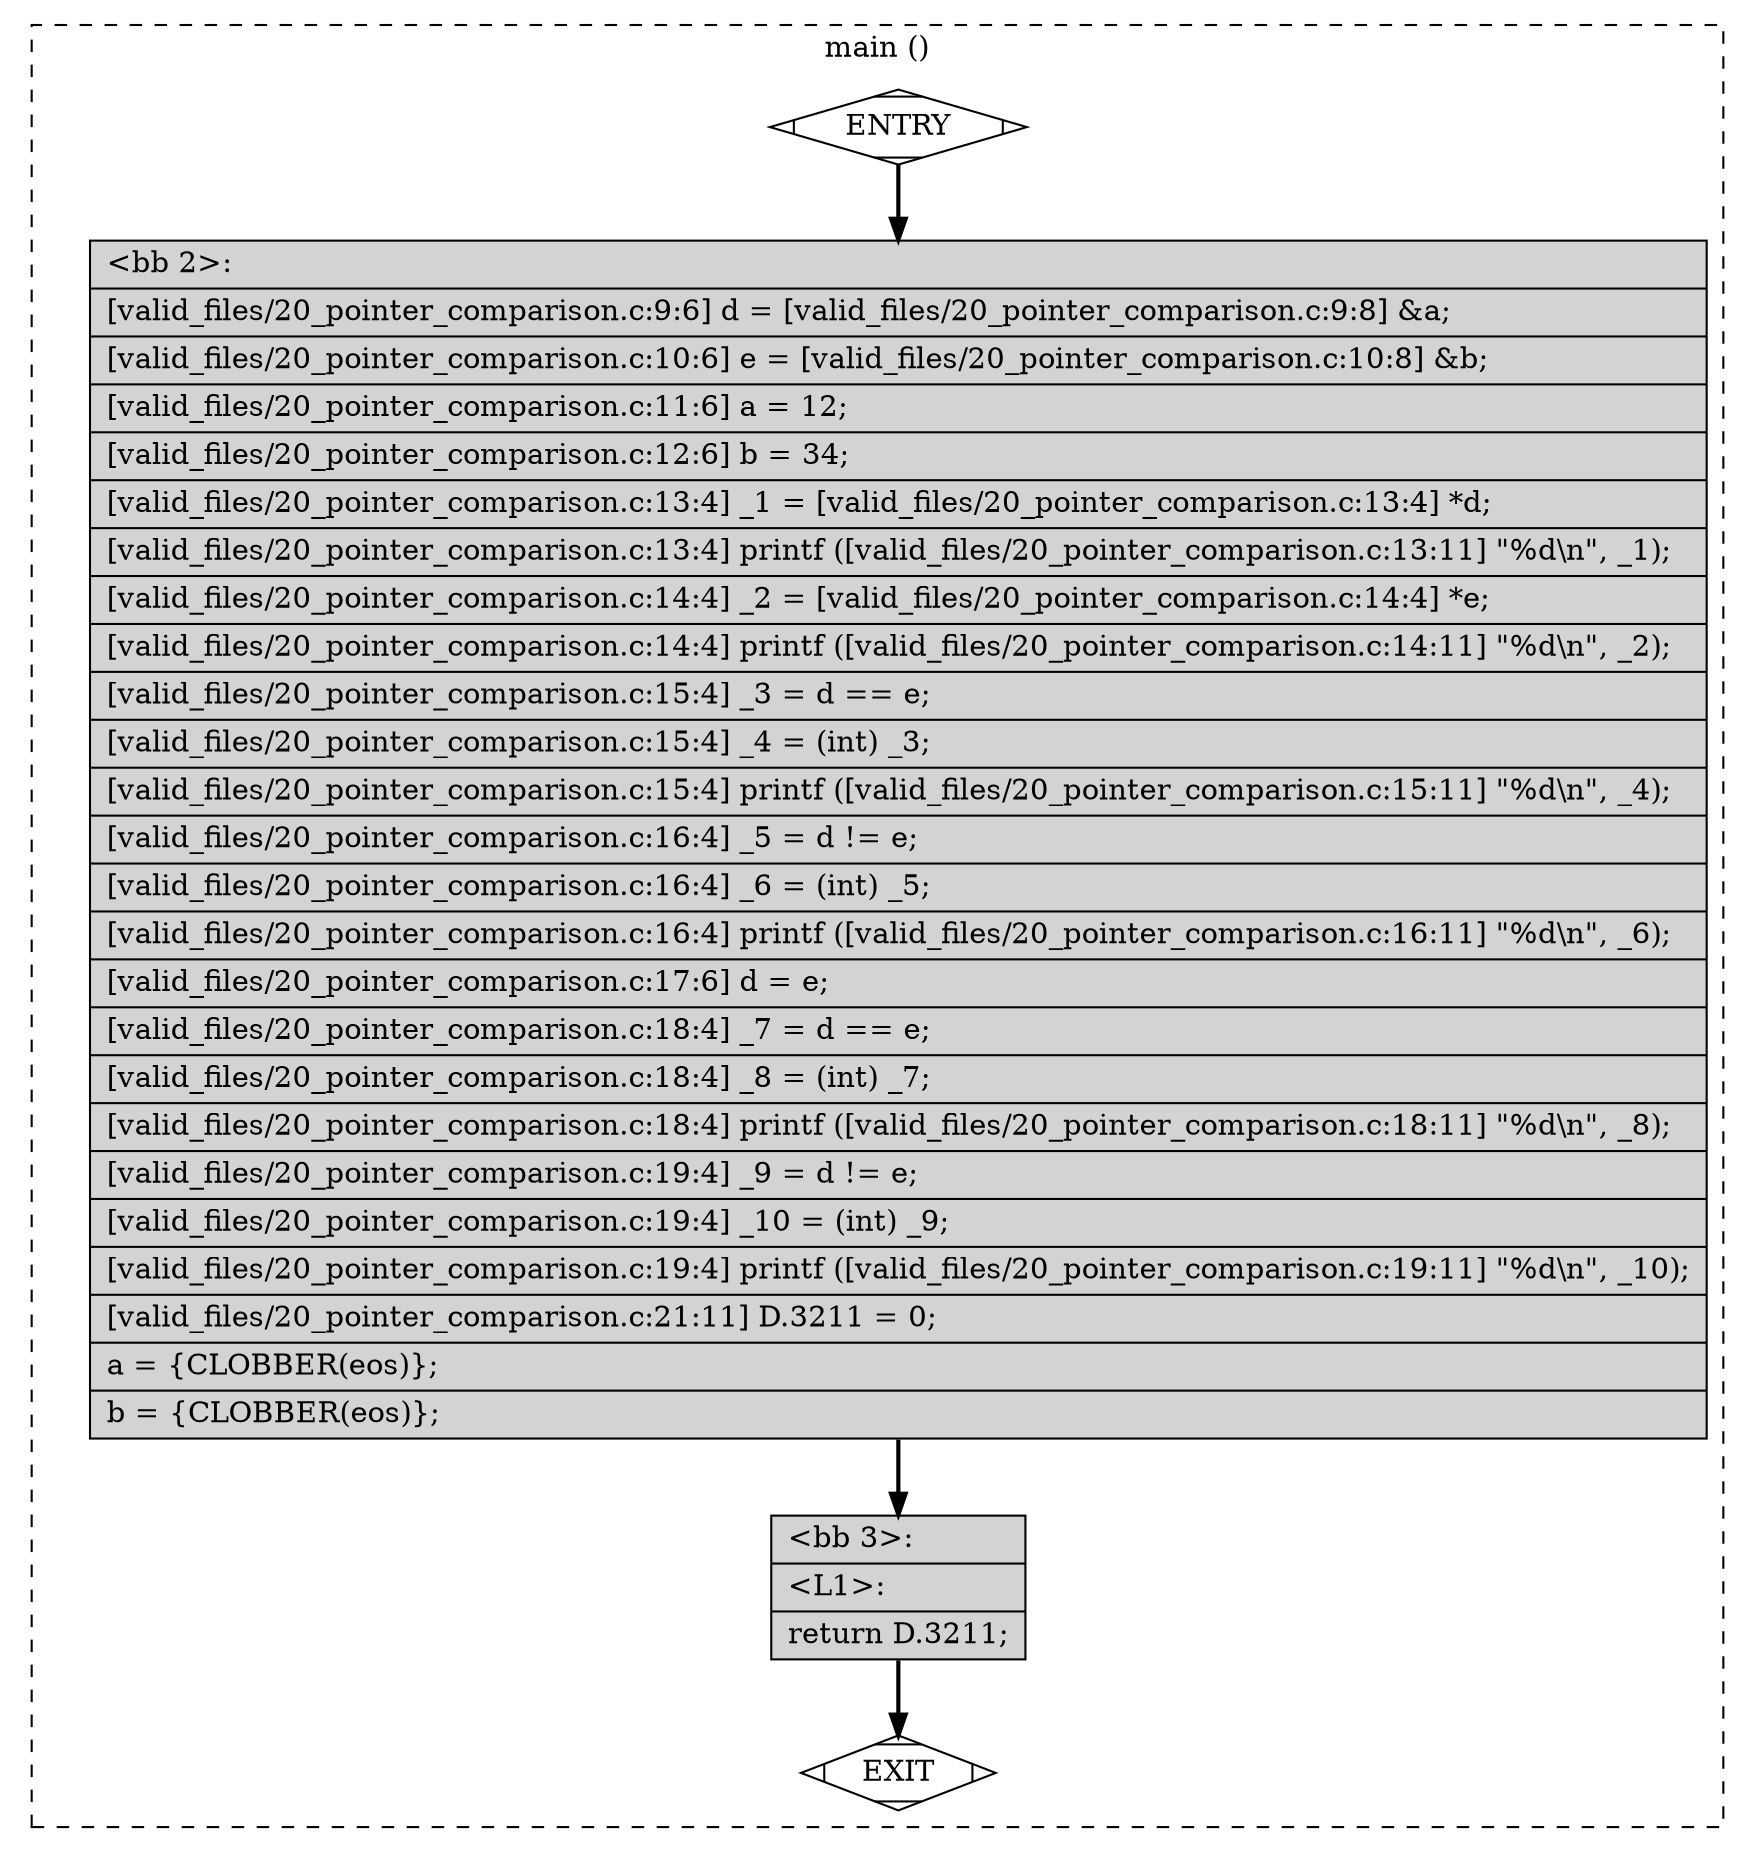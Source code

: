 digraph "a-20_pointer_comparison.c.015t.cfg" {
overlap=false;
subgraph "cluster_main" {
	style="dashed";
	color="black";
	label="main ()";
	fn_0_basic_block_0 [shape=Mdiamond,style=filled,fillcolor=white,label="ENTRY"];

	fn_0_basic_block_1 [shape=Mdiamond,style=filled,fillcolor=white,label="EXIT"];

	fn_0_basic_block_2 [shape=record,style=filled,fillcolor=lightgrey,label="{\<bb\ 2\>:\l\
|[valid_files/20_pointer_comparison.c:9:6]\ d\ =\ [valid_files/20_pointer_comparison.c:9:8]\ &a;\l\
|[valid_files/20_pointer_comparison.c:10:6]\ e\ =\ [valid_files/20_pointer_comparison.c:10:8]\ &b;\l\
|[valid_files/20_pointer_comparison.c:11:6]\ a\ =\ 12;\l\
|[valid_files/20_pointer_comparison.c:12:6]\ b\ =\ 34;\l\
|[valid_files/20_pointer_comparison.c:13:4]\ _1\ =\ [valid_files/20_pointer_comparison.c:13:4]\ *d;\l\
|[valid_files/20_pointer_comparison.c:13:4]\ printf\ ([valid_files/20_pointer_comparison.c:13:11]\ \"%d\\n\",\ _1);\l\
|[valid_files/20_pointer_comparison.c:14:4]\ _2\ =\ [valid_files/20_pointer_comparison.c:14:4]\ *e;\l\
|[valid_files/20_pointer_comparison.c:14:4]\ printf\ ([valid_files/20_pointer_comparison.c:14:11]\ \"%d\\n\",\ _2);\l\
|[valid_files/20_pointer_comparison.c:15:4]\ _3\ =\ d\ ==\ e;\l\
|[valid_files/20_pointer_comparison.c:15:4]\ _4\ =\ (int)\ _3;\l\
|[valid_files/20_pointer_comparison.c:15:4]\ printf\ ([valid_files/20_pointer_comparison.c:15:11]\ \"%d\\n\",\ _4);\l\
|[valid_files/20_pointer_comparison.c:16:4]\ _5\ =\ d\ !=\ e;\l\
|[valid_files/20_pointer_comparison.c:16:4]\ _6\ =\ (int)\ _5;\l\
|[valid_files/20_pointer_comparison.c:16:4]\ printf\ ([valid_files/20_pointer_comparison.c:16:11]\ \"%d\\n\",\ _6);\l\
|[valid_files/20_pointer_comparison.c:17:6]\ d\ =\ e;\l\
|[valid_files/20_pointer_comparison.c:18:4]\ _7\ =\ d\ ==\ e;\l\
|[valid_files/20_pointer_comparison.c:18:4]\ _8\ =\ (int)\ _7;\l\
|[valid_files/20_pointer_comparison.c:18:4]\ printf\ ([valid_files/20_pointer_comparison.c:18:11]\ \"%d\\n\",\ _8);\l\
|[valid_files/20_pointer_comparison.c:19:4]\ _9\ =\ d\ !=\ e;\l\
|[valid_files/20_pointer_comparison.c:19:4]\ _10\ =\ (int)\ _9;\l\
|[valid_files/20_pointer_comparison.c:19:4]\ printf\ ([valid_files/20_pointer_comparison.c:19:11]\ \"%d\\n\",\ _10);\l\
|[valid_files/20_pointer_comparison.c:21:11]\ D.3211\ =\ 0;\l\
|a\ =\ \{CLOBBER(eos)\};\l\
|b\ =\ \{CLOBBER(eos)\};\l\
}"];

	fn_0_basic_block_3 [shape=record,style=filled,fillcolor=lightgrey,label="{\<bb\ 3\>:\l\
|\<L1\>:\l\
|return\ D.3211;\l\
}"];

	fn_0_basic_block_0:s -> fn_0_basic_block_2:n [style="solid,bold",color=black,weight=100,constraint=true];
	fn_0_basic_block_2:s -> fn_0_basic_block_3:n [style="solid,bold",color=black,weight=100,constraint=true];
	fn_0_basic_block_3:s -> fn_0_basic_block_1:n [style="solid,bold",color=black,weight=10,constraint=true];
	fn_0_basic_block_0:s -> fn_0_basic_block_1:n [style="invis",constraint=true];
}
}
